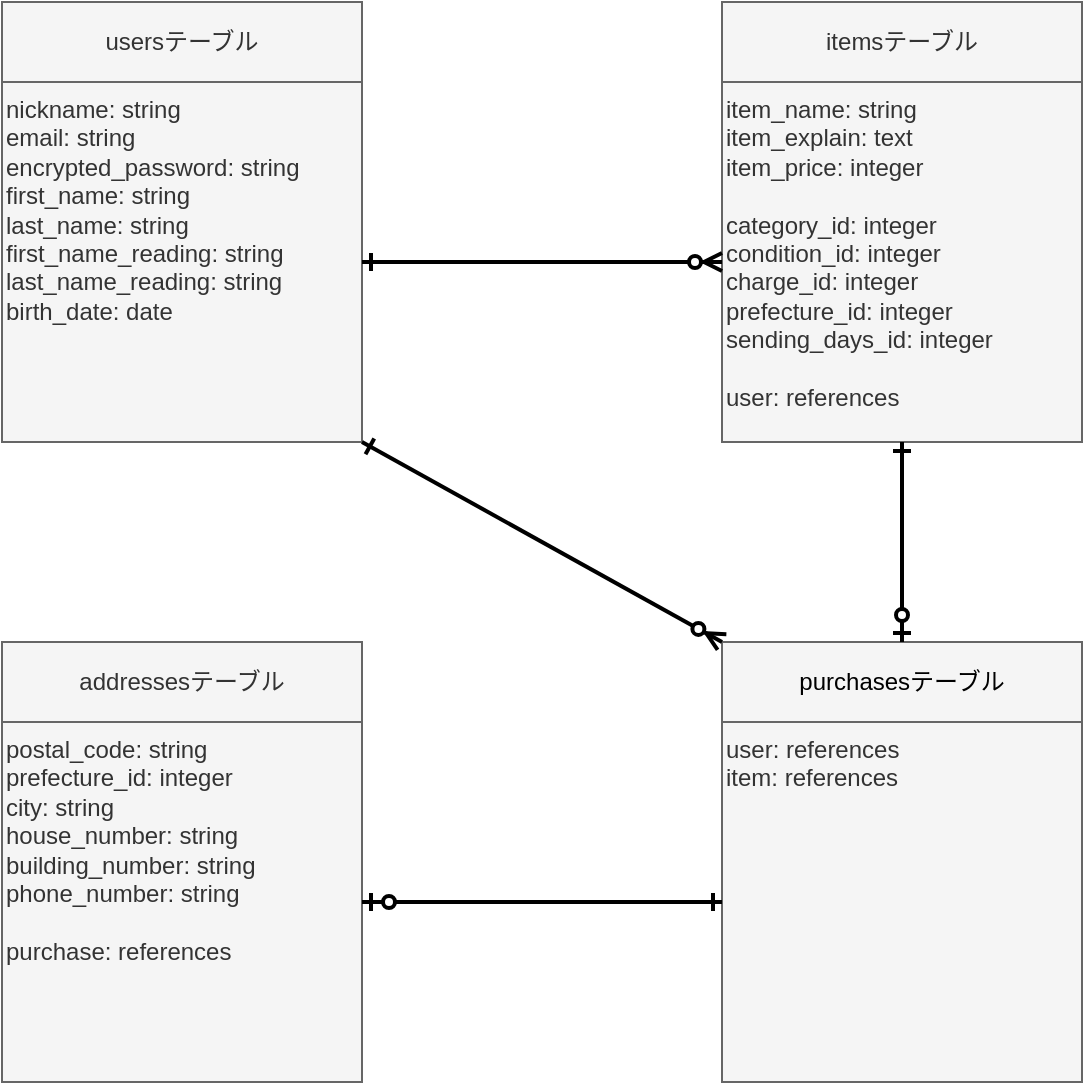 <mxfile version="14.2.4" type="embed">
    <diagram id="XQ0Ql1WSQjqZErnAeBwO" name="ページ1">
        <mxGraphModel dx="271" dy="627" grid="1" gridSize="10" guides="1" tooltips="1" connect="1" arrows="1" fold="1" page="1" pageScale="1" pageWidth="827" pageHeight="1169" math="0" shadow="0">
            <root>
                <mxCell id="0"/>
                <mxCell id="1" parent="0"/>
                <mxCell id="2" value="nickname: string&lt;br&gt;email: string&lt;br&gt;encrypted_password: string&lt;br&gt;first_name: string&lt;br&gt;last_name: string&lt;br&gt;first_name_reading: string&lt;br&gt;last_name_reading: string&lt;br&gt;birth_date: date" style="whiteSpace=wrap;html=1;aspect=fixed;align=left;fillColor=#f5f5f5;strokeColor=#666666;fontColor=#333333;horizontal=1;labelPosition=center;verticalLabelPosition=middle;verticalAlign=top;" parent="1" vertex="1">
                    <mxGeometry x="40" y="80" width="180" height="180" as="geometry"/>
                </mxCell>
                <mxCell id="8" value="item_name: string&lt;br&gt;item_explain: text&lt;br&gt;item_price: integer&lt;br&gt;&lt;br&gt;category_id: integer&lt;br&gt;condition_id: integer&lt;br&gt;charge_id: integer&lt;br&gt;prefecture_id: integer&lt;br&gt;sending_days_id: integer&lt;br&gt;&lt;br&gt;user: references" style="whiteSpace=wrap;html=1;aspect=fixed;align=left;fillColor=#f5f5f5;strokeColor=#666666;fontColor=#333333;horizontal=1;labelPosition=center;verticalLabelPosition=middle;verticalAlign=top;" parent="1" vertex="1">
                    <mxGeometry x="400" y="80" width="180" height="180" as="geometry"/>
                </mxCell>
                <mxCell id="10" value="user: references&lt;br&gt;item: references" style="whiteSpace=wrap;html=1;aspect=fixed;align=left;fillColor=#f5f5f5;strokeColor=#666666;fontColor=#333333;horizontal=1;labelPosition=center;verticalLabelPosition=middle;verticalAlign=top;" parent="1" vertex="1">
                    <mxGeometry x="400" y="400" width="180" height="180" as="geometry"/>
                </mxCell>
                <mxCell id="11" value="" style="endArrow=ERone;html=1;entryX=1;entryY=0.5;entryDx=0;entryDy=0;exitX=0;exitY=0.5;exitDx=0;exitDy=0;startArrow=ERzeroToMany;startFill=1;endFill=0;jumpSize=6;strokeWidth=2;endSize=6;" parent="1" source="8" target="2" edge="1">
                    <mxGeometry width="50" height="50" relative="1" as="geometry">
                        <mxPoint x="330" y="370" as="sourcePoint"/>
                        <mxPoint x="380" y="320" as="targetPoint"/>
                    </mxGeometry>
                </mxCell>
                <mxCell id="14" value="postal_code: string&lt;br&gt;prefecture_id: integer&lt;br&gt;city: string&lt;br&gt;house_number: string&lt;br&gt;building_number: string&lt;br&gt;phone_number: string&lt;br&gt;&lt;br&gt;purchase: references" style="whiteSpace=wrap;html=1;aspect=fixed;align=left;fillColor=#f5f5f5;strokeColor=#666666;fontColor=#333333;horizontal=1;labelPosition=center;verticalLabelPosition=middle;verticalAlign=top;" parent="1" vertex="1">
                    <mxGeometry x="40" y="400" width="180" height="180" as="geometry"/>
                </mxCell>
                <mxCell id="15" value="" style="endArrow=ERzeroToOne;html=1;entryX=1;entryY=0.5;entryDx=0;entryDy=0;startArrow=ERone;startFill=0;endFill=1;jumpSize=6;strokeWidth=2;endSize=6;" parent="1" source="10" target="14" edge="1">
                    <mxGeometry width="50" height="50" relative="1" as="geometry">
                        <mxPoint x="410" y="235" as="sourcePoint"/>
                        <mxPoint x="180" y="235" as="targetPoint"/>
                    </mxGeometry>
                </mxCell>
                <mxCell id="26" value="&lt;span style=&quot;&quot;&gt;addressesテーブル&lt;/span&gt;" style="rounded=0;whiteSpace=wrap;html=1;align=center;fillColor=#f5f5f5;strokeColor=#666666;fontColor=#333333;" parent="1" vertex="1">
                    <mxGeometry x="40" y="360" width="180" height="40" as="geometry"/>
                </mxCell>
                <mxCell id="27" value="&lt;font color=&quot;#000000&quot;&gt;purchasesテーブル&lt;/font&gt;" style="rounded=0;whiteSpace=wrap;html=1;align=center;fillColor=#f5f5f5;strokeColor=#666666;fontColor=#333333;" parent="1" vertex="1">
                    <mxGeometry x="400" y="360" width="180" height="40" as="geometry"/>
                </mxCell>
                <mxCell id="28" value="&lt;span&gt;usersテーブル&lt;/span&gt;" style="rounded=0;whiteSpace=wrap;html=1;align=center;fillColor=#f5f5f5;strokeColor=#666666;fontColor=#333333;" parent="1" vertex="1">
                    <mxGeometry x="40" y="40" width="180" height="40" as="geometry"/>
                </mxCell>
                <mxCell id="29" value="&lt;span&gt;itemsテーブル&lt;/span&gt;" style="rounded=0;whiteSpace=wrap;html=1;align=center;fillColor=#f5f5f5;strokeColor=#666666;fontColor=#333333;" parent="1" vertex="1">
                    <mxGeometry x="400" y="40" width="180" height="40" as="geometry"/>
                </mxCell>
                <mxCell id="30" value="" style="endArrow=ERzeroToOne;html=1;entryX=0.5;entryY=0;entryDx=0;entryDy=0;exitX=0.5;exitY=1;exitDx=0;exitDy=0;startArrow=ERone;startFill=0;endFill=1;jumpSize=6;strokeWidth=2;endSize=6;" parent="1" source="8" target="27" edge="1">
                    <mxGeometry width="50" height="50" relative="1" as="geometry">
                        <mxPoint x="410" y="170" as="sourcePoint"/>
                        <mxPoint x="210" y="170" as="targetPoint"/>
                    </mxGeometry>
                </mxCell>
                <mxCell id="31" value="" style="endArrow=ERone;html=1;entryX=1;entryY=1;entryDx=0;entryDy=0;exitX=0;exitY=0;exitDx=0;exitDy=0;startArrow=ERzeroToMany;startFill=1;endFill=0;jumpSize=6;strokeWidth=2;endSize=6;" parent="1" source="27" target="2" edge="1">
                    <mxGeometry width="50" height="50" relative="1" as="geometry">
                        <mxPoint x="410" y="175" as="sourcePoint"/>
                        <mxPoint x="220" y="175" as="targetPoint"/>
                    </mxGeometry>
                </mxCell>
            </root>
        </mxGraphModel>
    </diagram>
</mxfile>